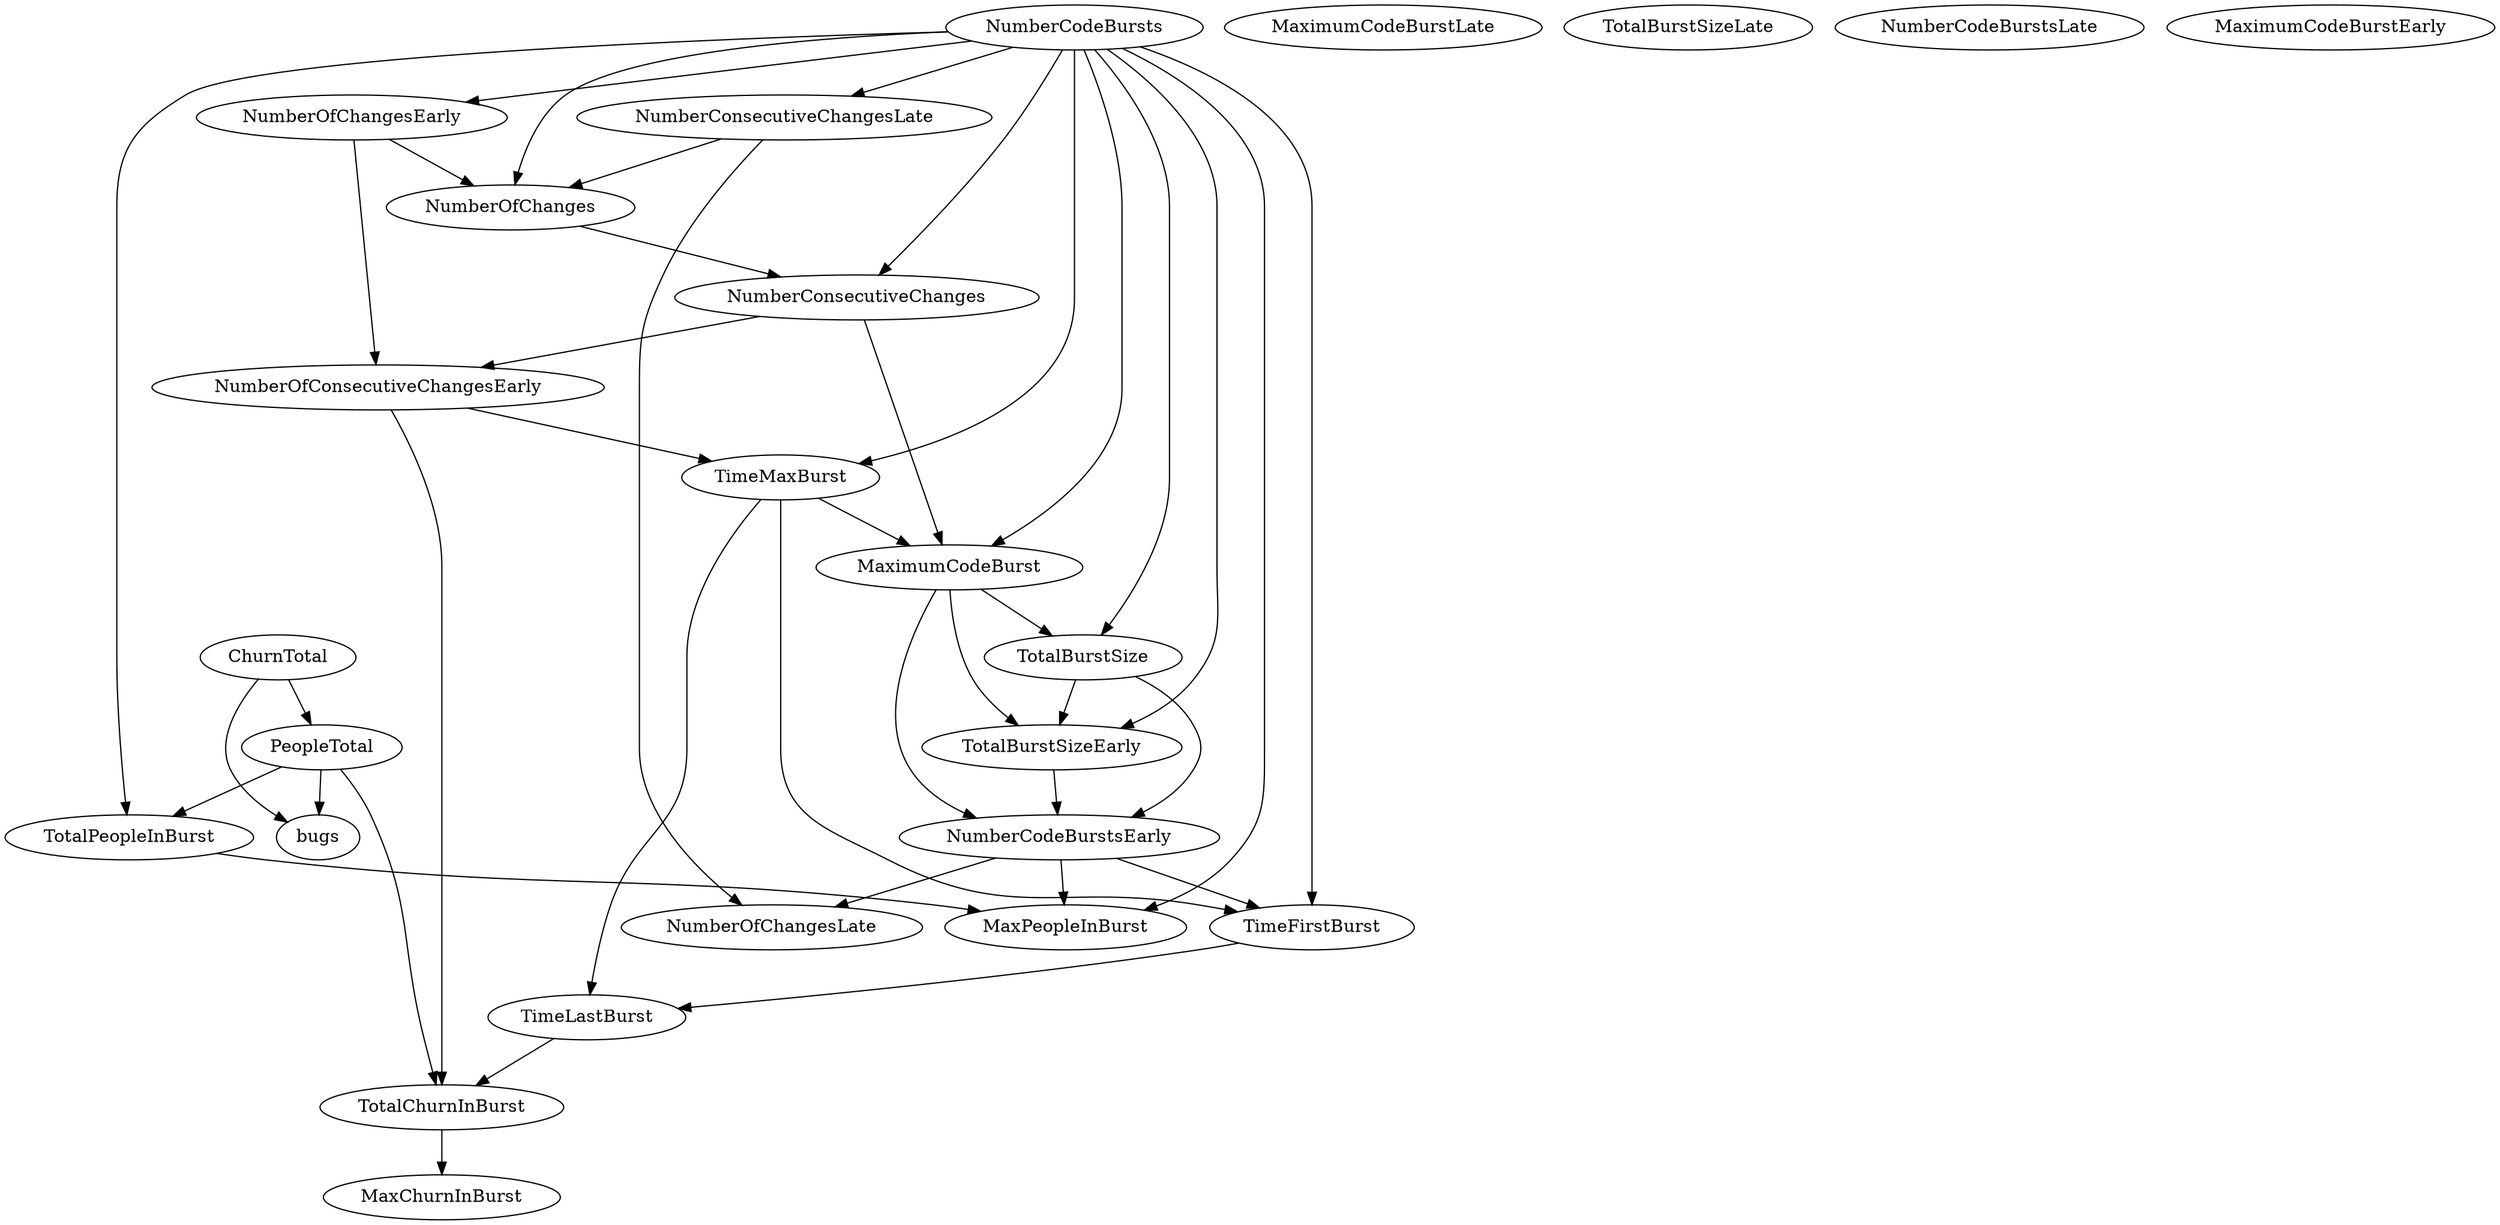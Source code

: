digraph {
   TotalPeopleInBurst;
   MaximumCodeBurstLate;
   NumberOfChanges;
   MaxPeopleInBurst;
   TotalBurstSizeLate;
   NumberCodeBurstsLate;
   NumberOfChangesLate;
   NumberOfChangesEarly;
   MaxChurnInBurst;
   MaximumCodeBurstEarly;
   NumberCodeBurstsEarly;
   TimeFirstBurst;
   TotalChurnInBurst;
   ChurnTotal;
   MaximumCodeBurst;
   NumberOfConsecutiveChangesEarly;
   NumberConsecutiveChangesLate;
   TotalBurstSizeEarly;
   TotalBurstSize;
   TimeMaxBurst;
   NumberConsecutiveChanges;
   TimeLastBurst;
   NumberCodeBursts;
   PeopleTotal;
   bugs;
   TotalPeopleInBurst -> MaxPeopleInBurst;
   NumberOfChanges -> NumberConsecutiveChanges;
   NumberOfChangesEarly -> NumberOfChanges;
   NumberOfChangesEarly -> NumberOfConsecutiveChangesEarly;
   NumberCodeBurstsEarly -> MaxPeopleInBurst;
   NumberCodeBurstsEarly -> NumberOfChangesLate;
   NumberCodeBurstsEarly -> TimeFirstBurst;
   TimeFirstBurst -> TimeLastBurst;
   TotalChurnInBurst -> MaxChurnInBurst;
   ChurnTotal -> PeopleTotal;
   ChurnTotal -> bugs;
   MaximumCodeBurst -> NumberCodeBurstsEarly;
   MaximumCodeBurst -> TotalBurstSizeEarly;
   MaximumCodeBurst -> TotalBurstSize;
   NumberOfConsecutiveChangesEarly -> TotalChurnInBurst;
   NumberOfConsecutiveChangesEarly -> TimeMaxBurst;
   NumberConsecutiveChangesLate -> NumberOfChanges;
   NumberConsecutiveChangesLate -> NumberOfChangesLate;
   TotalBurstSizeEarly -> NumberCodeBurstsEarly;
   TotalBurstSize -> NumberCodeBurstsEarly;
   TotalBurstSize -> TotalBurstSizeEarly;
   TimeMaxBurst -> TimeFirstBurst;
   TimeMaxBurst -> MaximumCodeBurst;
   TimeMaxBurst -> TimeLastBurst;
   NumberConsecutiveChanges -> MaximumCodeBurst;
   NumberConsecutiveChanges -> NumberOfConsecutiveChangesEarly;
   TimeLastBurst -> TotalChurnInBurst;
   NumberCodeBursts -> TotalPeopleInBurst;
   NumberCodeBursts -> NumberOfChanges;
   NumberCodeBursts -> MaxPeopleInBurst;
   NumberCodeBursts -> NumberOfChangesEarly;
   NumberCodeBursts -> TimeFirstBurst;
   NumberCodeBursts -> MaximumCodeBurst;
   NumberCodeBursts -> NumberConsecutiveChangesLate;
   NumberCodeBursts -> TotalBurstSizeEarly;
   NumberCodeBursts -> TotalBurstSize;
   NumberCodeBursts -> TimeMaxBurst;
   NumberCodeBursts -> NumberConsecutiveChanges;
   PeopleTotal -> TotalPeopleInBurst;
   PeopleTotal -> TotalChurnInBurst;
   PeopleTotal -> bugs;
}

